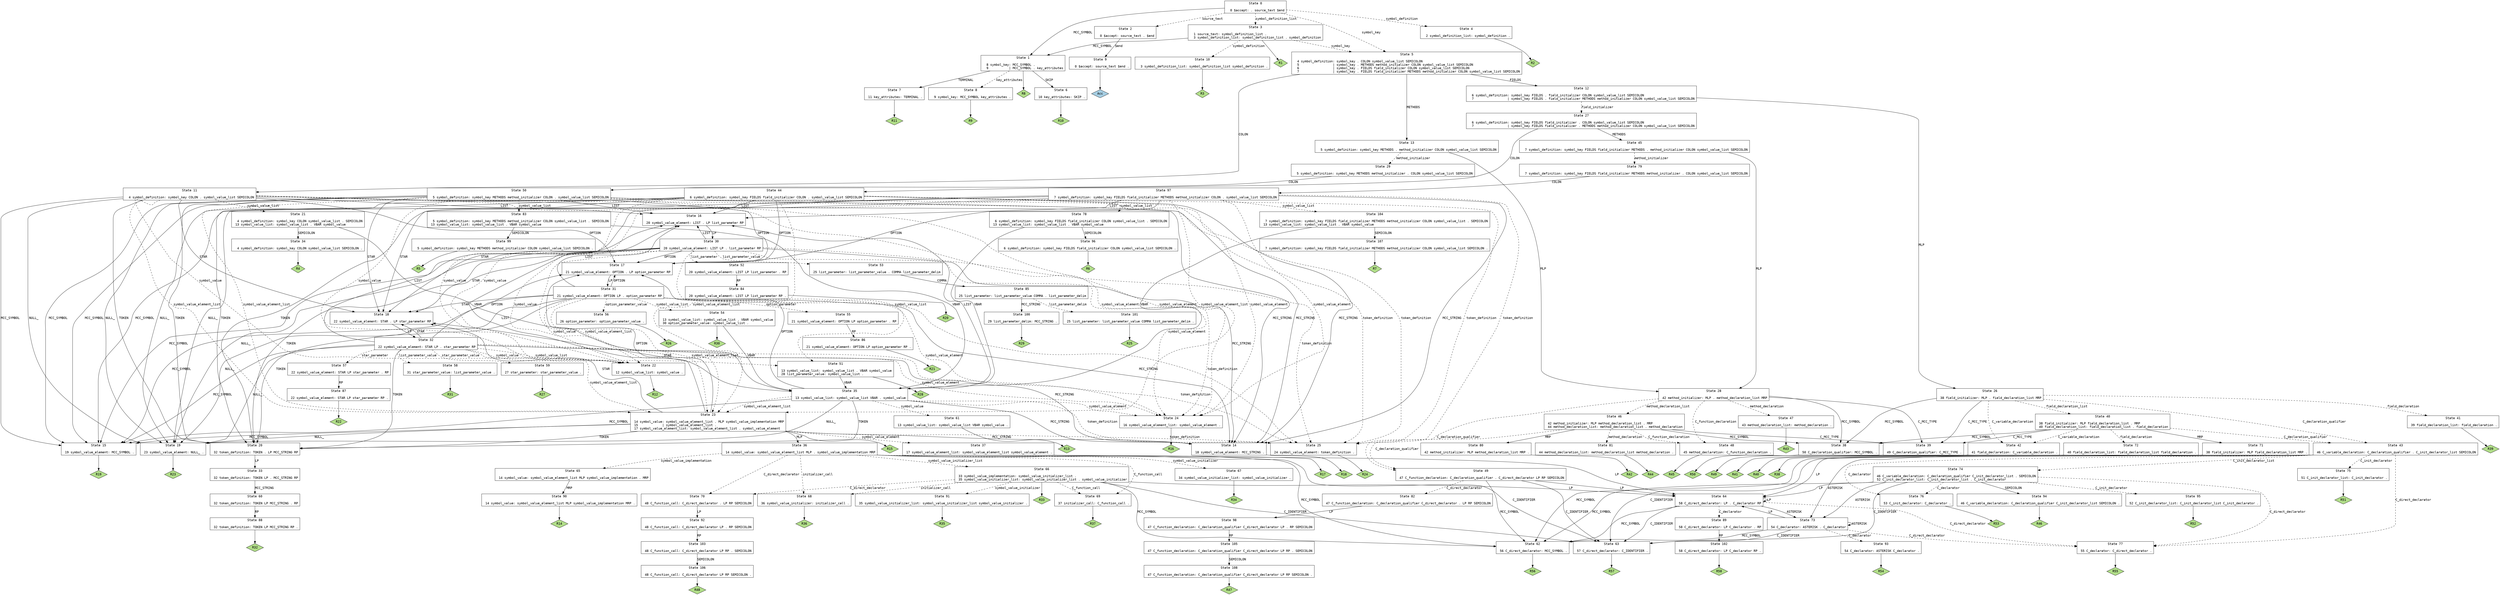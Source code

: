 // Generated by GNU Bison 3.5.1.
// Report bugs to <bug-bison@gnu.org>.
// Home page: <https://www.gnu.org/software/bison/>.

digraph "../metacc/mcc_parser.yy"
{
  node [fontname = courier, shape = box, colorscheme = paired6]
  edge [fontname = courier]

  0 [label="State 0\n\l  0 $accept: . source_text $end\l"]
  0 -> 1 [style=solid label="MCC_SYMBOL"]
  0 -> 2 [style=dashed label="source_text"]
  0 -> 3 [style=dashed label="symbol_definition_list"]
  0 -> 4 [style=dashed label="symbol_definition"]
  0 -> 5 [style=dashed label="symbol_key"]
  1 [label="State 1\n\l  8 symbol_key: MCC_SYMBOL .\l  9           | MCC_SYMBOL . key_attributes\l"]
  1 -> 6 [style=solid label="SKIP"]
  1 -> 7 [style=solid label="TERMINAL"]
  1 -> 8 [style=dashed label="key_attributes"]
  1 -> "1R8" [style=solid]
 "1R8" [label="R8", fillcolor=3, shape=diamond, style=filled]
  2 [label="State 2\n\l  0 $accept: source_text . $end\l"]
  2 -> 9 [style=solid label="$end"]
  3 [label="State 3\n\l  1 source_text: symbol_definition_list .\l  3 symbol_definition_list: symbol_definition_list . symbol_definition\l"]
  3 -> 1 [style=solid label="MCC_SYMBOL"]
  3 -> 10 [style=dashed label="symbol_definition"]
  3 -> 5 [style=dashed label="symbol_key"]
  3 -> "3R1" [style=solid]
 "3R1" [label="R1", fillcolor=3, shape=diamond, style=filled]
  4 [label="State 4\n\l  2 symbol_definition_list: symbol_definition .\l"]
  4 -> "4R2" [style=solid]
 "4R2" [label="R2", fillcolor=3, shape=diamond, style=filled]
  5 [label="State 5\n\l  4 symbol_definition: symbol_key . COLON symbol_value_list SEMICOLON\l  5                  | symbol_key . METHODS method_initializer COLON symbol_value_list SEMICOLON\l  6                  | symbol_key . FIELDS field_initializer COLON symbol_value_list SEMICOLON\l  7                  | symbol_key . FIELDS field_initializer METHODS method_initializer COLON symbol_value_list SEMICOLON\l"]
  5 -> 11 [style=solid label="COLON"]
  5 -> 12 [style=solid label="FIELDS"]
  5 -> 13 [style=solid label="METHODS"]
  6 [label="State 6\n\l 10 key_attributes: SKIP .\l"]
  6 -> "6R10" [style=solid]
 "6R10" [label="R10", fillcolor=3, shape=diamond, style=filled]
  7 [label="State 7\n\l 11 key_attributes: TERMINAL .\l"]
  7 -> "7R11" [style=solid]
 "7R11" [label="R11", fillcolor=3, shape=diamond, style=filled]
  8 [label="State 8\n\l  9 symbol_key: MCC_SYMBOL key_attributes .\l"]
  8 -> "8R9" [style=solid]
 "8R9" [label="R9", fillcolor=3, shape=diamond, style=filled]
  9 [label="State 9\n\l  0 $accept: source_text $end .\l"]
  9 -> "9R0" [style=solid]
 "9R0" [label="Acc", fillcolor=1, shape=diamond, style=filled]
  10 [label="State 10\n\l  3 symbol_definition_list: symbol_definition_list symbol_definition .\l"]
  10 -> "10R3" [style=solid]
 "10R3" [label="R3", fillcolor=3, shape=diamond, style=filled]
  11 [label="State 11\n\l  4 symbol_definition: symbol_key COLON . symbol_value_list SEMICOLON\l"]
  11 -> 14 [style=solid label="MCC_STRING"]
  11 -> 15 [style=solid label="MCC_SYMBOL"]
  11 -> 16 [style=solid label="LIST"]
  11 -> 17 [style=solid label="OPTION"]
  11 -> 18 [style=solid label="STAR"]
  11 -> 19 [style=solid label="NULL_"]
  11 -> 20 [style=solid label="TOKEN"]
  11 -> 21 [style=dashed label="symbol_value_list"]
  11 -> 22 [style=dashed label="symbol_value"]
  11 -> 23 [style=dashed label="symbol_value_element_list"]
  11 -> 24 [style=dashed label="symbol_value_element"]
  11 -> 25 [style=dashed label="token_definition"]
  12 [label="State 12\n\l  6 symbol_definition: symbol_key FIELDS . field_initializer COLON symbol_value_list SEMICOLON\l  7                  | symbol_key FIELDS . field_initializer METHODS method_initializer COLON symbol_value_list SEMICOLON\l"]
  12 -> 26 [style=solid label="MLP"]
  12 -> 27 [style=dashed label="field_initializer"]
  13 [label="State 13\n\l  5 symbol_definition: symbol_key METHODS . method_initializer COLON symbol_value_list SEMICOLON\l"]
  13 -> 28 [style=solid label="MLP"]
  13 -> 29 [style=dashed label="method_initializer"]
  14 [label="State 14\n\l 18 symbol_value_element: MCC_STRING .\l"]
  14 -> "14R18" [style=solid]
 "14R18" [label="R18", fillcolor=3, shape=diamond, style=filled]
  15 [label="State 15\n\l 19 symbol_value_element: MCC_SYMBOL .\l"]
  15 -> "15R19" [style=solid]
 "15R19" [label="R19", fillcolor=3, shape=diamond, style=filled]
  16 [label="State 16\n\l 20 symbol_value_element: LIST . LP list_parameter RP\l"]
  16 -> 30 [style=solid label="LP"]
  17 [label="State 17\n\l 21 symbol_value_element: OPTION . LP option_parameter RP\l"]
  17 -> 31 [style=solid label="LP"]
  18 [label="State 18\n\l 22 symbol_value_element: STAR . LP star_parameter RP\l"]
  18 -> 32 [style=solid label="LP"]
  19 [label="State 19\n\l 23 symbol_value_element: NULL_ .\l"]
  19 -> "19R23" [style=solid]
 "19R23" [label="R23", fillcolor=3, shape=diamond, style=filled]
  20 [label="State 20\n\l 32 token_definition: TOKEN . LP MCC_STRING RP\l"]
  20 -> 33 [style=solid label="LP"]
  21 [label="State 21\n\l  4 symbol_definition: symbol_key COLON symbol_value_list . SEMICOLON\l 13 symbol_value_list: symbol_value_list . VBAR symbol_value\l"]
  21 -> 34 [style=solid label="SEMICOLON"]
  21 -> 35 [style=solid label="VBAR"]
  22 [label="State 22\n\l 12 symbol_value_list: symbol_value .\l"]
  22 -> "22R12" [style=solid]
 "22R12" [label="R12", fillcolor=3, shape=diamond, style=filled]
  23 [label="State 23\n\l 14 symbol_value: symbol_value_element_list . MLP symbol_value_implementation MRP\l 15             | symbol_value_element_list .\l 17 symbol_value_element_list: symbol_value_element_list . symbol_value_element\l"]
  23 -> 14 [style=solid label="MCC_STRING"]
  23 -> 15 [style=solid label="MCC_SYMBOL"]
  23 -> 36 [style=solid label="MLP"]
  23 -> 16 [style=solid label="LIST"]
  23 -> 17 [style=solid label="OPTION"]
  23 -> 18 [style=solid label="STAR"]
  23 -> 19 [style=solid label="NULL_"]
  23 -> 20 [style=solid label="TOKEN"]
  23 -> 37 [style=dashed label="symbol_value_element"]
  23 -> 25 [style=dashed label="token_definition"]
  23 -> "23R15" [style=solid]
 "23R15" [label="R15", fillcolor=3, shape=diamond, style=filled]
  24 [label="State 24\n\l 16 symbol_value_element_list: symbol_value_element .\l"]
  24 -> "24R16" [style=solid]
 "24R16" [label="R16", fillcolor=3, shape=diamond, style=filled]
  25 [label="State 25\n\l 24 symbol_value_element: token_definition .\l"]
  25 -> "25R24" [style=solid]
 "25R24" [label="R24", fillcolor=3, shape=diamond, style=filled]
  26 [label="State 26\n\l 38 field_initializer: MLP . field_declaration_list MRP\l"]
  26 -> 38 [style=solid label="MCC_SYMBOL"]
  26 -> 39 [style=solid label="C_MCC_TYPE"]
  26 -> 40 [style=dashed label="field_declaration_list"]
  26 -> 41 [style=dashed label="field_declaration"]
  26 -> 42 [style=dashed label="C_variable_declaration"]
  26 -> 43 [style=dashed label="C_declaration_qualifier"]
  27 [label="State 27\n\l  6 symbol_definition: symbol_key FIELDS field_initializer . COLON symbol_value_list SEMICOLON\l  7                  | symbol_key FIELDS field_initializer . METHODS method_initializer COLON symbol_value_list SEMICOLON\l"]
  27 -> 44 [style=solid label="COLON"]
  27 -> 45 [style=solid label="METHODS"]
  28 [label="State 28\n\l 42 method_initializer: MLP . method_declaration_list MRP\l"]
  28 -> 38 [style=solid label="MCC_SYMBOL"]
  28 -> 39 [style=solid label="C_MCC_TYPE"]
  28 -> 46 [style=dashed label="method_declaration_list"]
  28 -> 47 [style=dashed label="method_declaration"]
  28 -> 48 [style=dashed label="C_function_declaration"]
  28 -> 49 [style=dashed label="C_declaration_qualifier"]
  29 [label="State 29\n\l  5 symbol_definition: symbol_key METHODS method_initializer . COLON symbol_value_list SEMICOLON\l"]
  29 -> 50 [style=solid label="COLON"]
  30 [label="State 30\n\l 20 symbol_value_element: LIST LP . list_parameter RP\l"]
  30 -> 14 [style=solid label="MCC_STRING"]
  30 -> 15 [style=solid label="MCC_SYMBOL"]
  30 -> 16 [style=solid label="LIST"]
  30 -> 17 [style=solid label="OPTION"]
  30 -> 18 [style=solid label="STAR"]
  30 -> 19 [style=solid label="NULL_"]
  30 -> 20 [style=solid label="TOKEN"]
  30 -> 51 [style=dashed label="symbol_value_list"]
  30 -> 22 [style=dashed label="symbol_value"]
  30 -> 23 [style=dashed label="symbol_value_element_list"]
  30 -> 24 [style=dashed label="symbol_value_element"]
  30 -> 52 [style=dashed label="list_parameter"]
  30 -> 53 [style=dashed label="list_parameter_value"]
  30 -> 25 [style=dashed label="token_definition"]
  31 [label="State 31\n\l 21 symbol_value_element: OPTION LP . option_parameter RP\l"]
  31 -> 14 [style=solid label="MCC_STRING"]
  31 -> 15 [style=solid label="MCC_SYMBOL"]
  31 -> 16 [style=solid label="LIST"]
  31 -> 17 [style=solid label="OPTION"]
  31 -> 18 [style=solid label="STAR"]
  31 -> 19 [style=solid label="NULL_"]
  31 -> 20 [style=solid label="TOKEN"]
  31 -> 54 [style=dashed label="symbol_value_list"]
  31 -> 22 [style=dashed label="symbol_value"]
  31 -> 23 [style=dashed label="symbol_value_element_list"]
  31 -> 24 [style=dashed label="symbol_value_element"]
  31 -> 55 [style=dashed label="option_parameter"]
  31 -> 56 [style=dashed label="option_parameter_value"]
  31 -> 25 [style=dashed label="token_definition"]
  32 [label="State 32\n\l 22 symbol_value_element: STAR LP . star_parameter RP\l"]
  32 -> 14 [style=solid label="MCC_STRING"]
  32 -> 15 [style=solid label="MCC_SYMBOL"]
  32 -> 16 [style=solid label="LIST"]
  32 -> 17 [style=solid label="OPTION"]
  32 -> 18 [style=solid label="STAR"]
  32 -> 19 [style=solid label="NULL_"]
  32 -> 20 [style=solid label="TOKEN"]
  32 -> 51 [style=dashed label="symbol_value_list"]
  32 -> 22 [style=dashed label="symbol_value"]
  32 -> 23 [style=dashed label="symbol_value_element_list"]
  32 -> 24 [style=dashed label="symbol_value_element"]
  32 -> 57 [style=dashed label="star_parameter"]
  32 -> 58 [style=dashed label="list_parameter_value"]
  32 -> 59 [style=dashed label="star_parameter_value"]
  32 -> 25 [style=dashed label="token_definition"]
  33 [label="State 33\n\l 32 token_definition: TOKEN LP . MCC_STRING RP\l"]
  33 -> 60 [style=solid label="MCC_STRING"]
  34 [label="State 34\n\l  4 symbol_definition: symbol_key COLON symbol_value_list SEMICOLON .\l"]
  34 -> "34R4" [style=solid]
 "34R4" [label="R4", fillcolor=3, shape=diamond, style=filled]
  35 [label="State 35\n\l 13 symbol_value_list: symbol_value_list VBAR . symbol_value\l"]
  35 -> 14 [style=solid label="MCC_STRING"]
  35 -> 15 [style=solid label="MCC_SYMBOL"]
  35 -> 16 [style=solid label="LIST"]
  35 -> 17 [style=solid label="OPTION"]
  35 -> 18 [style=solid label="STAR"]
  35 -> 19 [style=solid label="NULL_"]
  35 -> 20 [style=solid label="TOKEN"]
  35 -> 61 [style=dashed label="symbol_value"]
  35 -> 23 [style=dashed label="symbol_value_element_list"]
  35 -> 24 [style=dashed label="symbol_value_element"]
  35 -> 25 [style=dashed label="token_definition"]
  36 [label="State 36\n\l 14 symbol_value: symbol_value_element_list MLP . symbol_value_implementation MRP\l"]
  36 -> 62 [style=solid label="MCC_SYMBOL"]
  36 -> 63 [style=solid label="C_IDENTIFIER"]
  36 -> 64 [style=solid label="LP"]
  36 -> 65 [style=dashed label="symbol_value_implementation"]
  36 -> 66 [style=dashed label="symbol_value_initializer_list"]
  36 -> 67 [style=dashed label="symbol_value_initializer"]
  36 -> 68 [style=dashed label="initializer_call"]
  36 -> 69 [style=dashed label="C_function_call"]
  36 -> 70 [style=dashed label="C_direct_declarator"]
  37 [label="State 37\n\l 17 symbol_value_element_list: symbol_value_element_list symbol_value_element .\l"]
  37 -> "37R17" [style=solid]
 "37R17" [label="R17", fillcolor=3, shape=diamond, style=filled]
  38 [label="State 38\n\l 50 C_declaration_qualifier: MCC_SYMBOL .\l"]
  38 -> "38R50" [style=solid]
 "38R50" [label="R50", fillcolor=3, shape=diamond, style=filled]
  39 [label="State 39\n\l 49 C_declaration_qualifier: C_MCC_TYPE .\l"]
  39 -> "39R49" [style=solid]
 "39R49" [label="R49", fillcolor=3, shape=diamond, style=filled]
  40 [label="State 40\n\l 38 field_initializer: MLP field_declaration_list . MRP\l 40 field_declaration_list: field_declaration_list . field_declaration\l"]
  40 -> 38 [style=solid label="MCC_SYMBOL"]
  40 -> 39 [style=solid label="C_MCC_TYPE"]
  40 -> 71 [style=solid label="MRP"]
  40 -> 72 [style=dashed label="field_declaration"]
  40 -> 42 [style=dashed label="C_variable_declaration"]
  40 -> 43 [style=dashed label="C_declaration_qualifier"]
  41 [label="State 41\n\l 39 field_declaration_list: field_declaration .\l"]
  41 -> "41R39" [style=solid]
 "41R39" [label="R39", fillcolor=3, shape=diamond, style=filled]
  42 [label="State 42\n\l 41 field_declaration: C_variable_declaration .\l"]
  42 -> "42R41" [style=solid]
 "42R41" [label="R41", fillcolor=3, shape=diamond, style=filled]
  43 [label="State 43\n\l 46 C_variable_declaration: C_declaration_qualifier . C_init_declarator_list SEMICOLON\l"]
  43 -> 62 [style=solid label="MCC_SYMBOL"]
  43 -> 63 [style=solid label="C_IDENTIFIER"]
  43 -> 64 [style=solid label="LP"]
  43 -> 73 [style=solid label="ASTERISK"]
  43 -> 74 [style=dashed label="C_init_declarator_list"]
  43 -> 75 [style=dashed label="C_init_declarator"]
  43 -> 76 [style=dashed label="C_declarator"]
  43 -> 77 [style=dashed label="C_direct_declarator"]
  44 [label="State 44\n\l  6 symbol_definition: symbol_key FIELDS field_initializer COLON . symbol_value_list SEMICOLON\l"]
  44 -> 14 [style=solid label="MCC_STRING"]
  44 -> 15 [style=solid label="MCC_SYMBOL"]
  44 -> 16 [style=solid label="LIST"]
  44 -> 17 [style=solid label="OPTION"]
  44 -> 18 [style=solid label="STAR"]
  44 -> 19 [style=solid label="NULL_"]
  44 -> 20 [style=solid label="TOKEN"]
  44 -> 78 [style=dashed label="symbol_value_list"]
  44 -> 22 [style=dashed label="symbol_value"]
  44 -> 23 [style=dashed label="symbol_value_element_list"]
  44 -> 24 [style=dashed label="symbol_value_element"]
  44 -> 25 [style=dashed label="token_definition"]
  45 [label="State 45\n\l  7 symbol_definition: symbol_key FIELDS field_initializer METHODS . method_initializer COLON symbol_value_list SEMICOLON\l"]
  45 -> 28 [style=solid label="MLP"]
  45 -> 79 [style=dashed label="method_initializer"]
  46 [label="State 46\n\l 42 method_initializer: MLP method_declaration_list . MRP\l 44 method_declaration_list: method_declaration_list . method_declaration\l"]
  46 -> 38 [style=solid label="MCC_SYMBOL"]
  46 -> 39 [style=solid label="C_MCC_TYPE"]
  46 -> 80 [style=solid label="MRP"]
  46 -> 81 [style=dashed label="method_declaration"]
  46 -> 48 [style=dashed label="C_function_declaration"]
  46 -> 49 [style=dashed label="C_declaration_qualifier"]
  47 [label="State 47\n\l 43 method_declaration_list: method_declaration .\l"]
  47 -> "47R43" [style=solid]
 "47R43" [label="R43", fillcolor=3, shape=diamond, style=filled]
  48 [label="State 48\n\l 45 method_declaration: C_function_declaration .\l"]
  48 -> "48R45" [style=solid]
 "48R45" [label="R45", fillcolor=3, shape=diamond, style=filled]
  49 [label="State 49\n\l 47 C_function_declaration: C_declaration_qualifier . C_direct_declarator LP RP SEMICOLON\l"]
  49 -> 62 [style=solid label="MCC_SYMBOL"]
  49 -> 63 [style=solid label="C_IDENTIFIER"]
  49 -> 64 [style=solid label="LP"]
  49 -> 82 [style=dashed label="C_direct_declarator"]
  50 [label="State 50\n\l  5 symbol_definition: symbol_key METHODS method_initializer COLON . symbol_value_list SEMICOLON\l"]
  50 -> 14 [style=solid label="MCC_STRING"]
  50 -> 15 [style=solid label="MCC_SYMBOL"]
  50 -> 16 [style=solid label="LIST"]
  50 -> 17 [style=solid label="OPTION"]
  50 -> 18 [style=solid label="STAR"]
  50 -> 19 [style=solid label="NULL_"]
  50 -> 20 [style=solid label="TOKEN"]
  50 -> 83 [style=dashed label="symbol_value_list"]
  50 -> 22 [style=dashed label="symbol_value"]
  50 -> 23 [style=dashed label="symbol_value_element_list"]
  50 -> 24 [style=dashed label="symbol_value_element"]
  50 -> 25 [style=dashed label="token_definition"]
  51 [label="State 51\n\l 13 symbol_value_list: symbol_value_list . VBAR symbol_value\l 28 list_parameter_value: symbol_value_list .\l"]
  51 -> 35 [style=solid label="VBAR"]
  51 -> "51R28" [style=solid]
 "51R28" [label="R28", fillcolor=3, shape=diamond, style=filled]
  52 [label="State 52\n\l 20 symbol_value_element: LIST LP list_parameter . RP\l"]
  52 -> 84 [style=solid label="RP"]
  53 [label="State 53\n\l 25 list_parameter: list_parameter_value . COMMA list_parameter_delim\l"]
  53 -> 85 [style=solid label="COMMA"]
  54 [label="State 54\n\l 13 symbol_value_list: symbol_value_list . VBAR symbol_value\l 30 option_parameter_value: symbol_value_list .\l"]
  54 -> 35 [style=solid label="VBAR"]
  54 -> "54R30" [style=solid]
 "54R30" [label="R30", fillcolor=3, shape=diamond, style=filled]
  55 [label="State 55\n\l 21 symbol_value_element: OPTION LP option_parameter . RP\l"]
  55 -> 86 [style=solid label="RP"]
  56 [label="State 56\n\l 26 option_parameter: option_parameter_value .\l"]
  56 -> "56R26" [style=solid]
 "56R26" [label="R26", fillcolor=3, shape=diamond, style=filled]
  57 [label="State 57\n\l 22 symbol_value_element: STAR LP star_parameter . RP\l"]
  57 -> 87 [style=solid label="RP"]
  58 [label="State 58\n\l 31 star_parameter_value: list_parameter_value .\l"]
  58 -> "58R31" [style=solid]
 "58R31" [label="R31", fillcolor=3, shape=diamond, style=filled]
  59 [label="State 59\n\l 27 star_parameter: star_parameter_value .\l"]
  59 -> "59R27" [style=solid]
 "59R27" [label="R27", fillcolor=3, shape=diamond, style=filled]
  60 [label="State 60\n\l 32 token_definition: TOKEN LP MCC_STRING . RP\l"]
  60 -> 88 [style=solid label="RP"]
  61 [label="State 61\n\l 13 symbol_value_list: symbol_value_list VBAR symbol_value .\l"]
  61 -> "61R13" [style=solid]
 "61R13" [label="R13", fillcolor=3, shape=diamond, style=filled]
  62 [label="State 62\n\l 56 C_direct_declarator: MCC_SYMBOL .\l"]
  62 -> "62R56" [style=solid]
 "62R56" [label="R56", fillcolor=3, shape=diamond, style=filled]
  63 [label="State 63\n\l 57 C_direct_declarator: C_IDENTIFIER .\l"]
  63 -> "63R57" [style=solid]
 "63R57" [label="R57", fillcolor=3, shape=diamond, style=filled]
  64 [label="State 64\n\l 58 C_direct_declarator: LP . C_declarator RP\l"]
  64 -> 62 [style=solid label="MCC_SYMBOL"]
  64 -> 63 [style=solid label="C_IDENTIFIER"]
  64 -> 64 [style=solid label="LP"]
  64 -> 73 [style=solid label="ASTERISK"]
  64 -> 89 [style=dashed label="C_declarator"]
  64 -> 77 [style=dashed label="C_direct_declarator"]
  65 [label="State 65\n\l 14 symbol_value: symbol_value_element_list MLP symbol_value_implementation . MRP\l"]
  65 -> 90 [style=solid label="MRP"]
  66 [label="State 66\n\l 33 symbol_value_implementation: symbol_value_initializer_list .\l 35 symbol_value_initializer_list: symbol_value_initializer_list . symbol_value_initializer\l"]
  66 -> 62 [style=solid label="MCC_SYMBOL"]
  66 -> 63 [style=solid label="C_IDENTIFIER"]
  66 -> 64 [style=solid label="LP"]
  66 -> 91 [style=dashed label="symbol_value_initializer"]
  66 -> 68 [style=dashed label="initializer_call"]
  66 -> 69 [style=dashed label="C_function_call"]
  66 -> 70 [style=dashed label="C_direct_declarator"]
  66 -> "66R33" [style=solid]
 "66R33" [label="R33", fillcolor=3, shape=diamond, style=filled]
  67 [label="State 67\n\l 34 symbol_value_initializer_list: symbol_value_initializer .\l"]
  67 -> "67R34" [style=solid]
 "67R34" [label="R34", fillcolor=3, shape=diamond, style=filled]
  68 [label="State 68\n\l 36 symbol_value_initializer: initializer_call .\l"]
  68 -> "68R36" [style=solid]
 "68R36" [label="R36", fillcolor=3, shape=diamond, style=filled]
  69 [label="State 69\n\l 37 initializer_call: C_function_call .\l"]
  69 -> "69R37" [style=solid]
 "69R37" [label="R37", fillcolor=3, shape=diamond, style=filled]
  70 [label="State 70\n\l 48 C_function_call: C_direct_declarator . LP RP SEMICOLON\l"]
  70 -> 92 [style=solid label="LP"]
  71 [label="State 71\n\l 38 field_initializer: MLP field_declaration_list MRP .\l"]
  71 -> "71R38" [style=solid]
 "71R38" [label="R38", fillcolor=3, shape=diamond, style=filled]
  72 [label="State 72\n\l 40 field_declaration_list: field_declaration_list field_declaration .\l"]
  72 -> "72R40" [style=solid]
 "72R40" [label="R40", fillcolor=3, shape=diamond, style=filled]
  73 [label="State 73\n\l 54 C_declarator: ASTERISK . C_declarator\l"]
  73 -> 62 [style=solid label="MCC_SYMBOL"]
  73 -> 63 [style=solid label="C_IDENTIFIER"]
  73 -> 64 [style=solid label="LP"]
  73 -> 73 [style=solid label="ASTERISK"]
  73 -> 93 [style=dashed label="C_declarator"]
  73 -> 77 [style=dashed label="C_direct_declarator"]
  74 [label="State 74\n\l 46 C_variable_declaration: C_declaration_qualifier C_init_declarator_list . SEMICOLON\l 52 C_init_declarator_list: C_init_declarator_list . C_init_declarator\l"]
  74 -> 94 [style=solid label="SEMICOLON"]
  74 -> 62 [style=solid label="MCC_SYMBOL"]
  74 -> 63 [style=solid label="C_IDENTIFIER"]
  74 -> 64 [style=solid label="LP"]
  74 -> 73 [style=solid label="ASTERISK"]
  74 -> 95 [style=dashed label="C_init_declarator"]
  74 -> 76 [style=dashed label="C_declarator"]
  74 -> 77 [style=dashed label="C_direct_declarator"]
  75 [label="State 75\n\l 51 C_init_declarator_list: C_init_declarator .\l"]
  75 -> "75R51" [style=solid]
 "75R51" [label="R51", fillcolor=3, shape=diamond, style=filled]
  76 [label="State 76\n\l 53 C_init_declarator: C_declarator .\l"]
  76 -> "76R53" [style=solid]
 "76R53" [label="R53", fillcolor=3, shape=diamond, style=filled]
  77 [label="State 77\n\l 55 C_declarator: C_direct_declarator .\l"]
  77 -> "77R55" [style=solid]
 "77R55" [label="R55", fillcolor=3, shape=diamond, style=filled]
  78 [label="State 78\n\l  6 symbol_definition: symbol_key FIELDS field_initializer COLON symbol_value_list . SEMICOLON\l 13 symbol_value_list: symbol_value_list . VBAR symbol_value\l"]
  78 -> 96 [style=solid label="SEMICOLON"]
  78 -> 35 [style=solid label="VBAR"]
  79 [label="State 79\n\l  7 symbol_definition: symbol_key FIELDS field_initializer METHODS method_initializer . COLON symbol_value_list SEMICOLON\l"]
  79 -> 97 [style=solid label="COLON"]
  80 [label="State 80\n\l 42 method_initializer: MLP method_declaration_list MRP .\l"]
  80 -> "80R42" [style=solid]
 "80R42" [label="R42", fillcolor=3, shape=diamond, style=filled]
  81 [label="State 81\n\l 44 method_declaration_list: method_declaration_list method_declaration .\l"]
  81 -> "81R44" [style=solid]
 "81R44" [label="R44", fillcolor=3, shape=diamond, style=filled]
  82 [label="State 82\n\l 47 C_function_declaration: C_declaration_qualifier C_direct_declarator . LP RP SEMICOLON\l"]
  82 -> 98 [style=solid label="LP"]
  83 [label="State 83\n\l  5 symbol_definition: symbol_key METHODS method_initializer COLON symbol_value_list . SEMICOLON\l 13 symbol_value_list: symbol_value_list . VBAR symbol_value\l"]
  83 -> 99 [style=solid label="SEMICOLON"]
  83 -> 35 [style=solid label="VBAR"]
  84 [label="State 84\n\l 20 symbol_value_element: LIST LP list_parameter RP .\l"]
  84 -> "84R20" [style=solid]
 "84R20" [label="R20", fillcolor=3, shape=diamond, style=filled]
  85 [label="State 85\n\l 25 list_parameter: list_parameter_value COMMA . list_parameter_delim\l"]
  85 -> 100 [style=solid label="MCC_STRING"]
  85 -> 101 [style=dashed label="list_parameter_delim"]
  86 [label="State 86\n\l 21 symbol_value_element: OPTION LP option_parameter RP .\l"]
  86 -> "86R21" [style=solid]
 "86R21" [label="R21", fillcolor=3, shape=diamond, style=filled]
  87 [label="State 87\n\l 22 symbol_value_element: STAR LP star_parameter RP .\l"]
  87 -> "87R22" [style=solid]
 "87R22" [label="R22", fillcolor=3, shape=diamond, style=filled]
  88 [label="State 88\n\l 32 token_definition: TOKEN LP MCC_STRING RP .\l"]
  88 -> "88R32" [style=solid]
 "88R32" [label="R32", fillcolor=3, shape=diamond, style=filled]
  89 [label="State 89\n\l 58 C_direct_declarator: LP C_declarator . RP\l"]
  89 -> 102 [style=solid label="RP"]
  90 [label="State 90\n\l 14 symbol_value: symbol_value_element_list MLP symbol_value_implementation MRP .\l"]
  90 -> "90R14" [style=solid]
 "90R14" [label="R14", fillcolor=3, shape=diamond, style=filled]
  91 [label="State 91\n\l 35 symbol_value_initializer_list: symbol_value_initializer_list symbol_value_initializer .\l"]
  91 -> "91R35" [style=solid]
 "91R35" [label="R35", fillcolor=3, shape=diamond, style=filled]
  92 [label="State 92\n\l 48 C_function_call: C_direct_declarator LP . RP SEMICOLON\l"]
  92 -> 103 [style=solid label="RP"]
  93 [label="State 93\n\l 54 C_declarator: ASTERISK C_declarator .\l"]
  93 -> "93R54" [style=solid]
 "93R54" [label="R54", fillcolor=3, shape=diamond, style=filled]
  94 [label="State 94\n\l 46 C_variable_declaration: C_declaration_qualifier C_init_declarator_list SEMICOLON .\l"]
  94 -> "94R46" [style=solid]
 "94R46" [label="R46", fillcolor=3, shape=diamond, style=filled]
  95 [label="State 95\n\l 52 C_init_declarator_list: C_init_declarator_list C_init_declarator .\l"]
  95 -> "95R52" [style=solid]
 "95R52" [label="R52", fillcolor=3, shape=diamond, style=filled]
  96 [label="State 96\n\l  6 symbol_definition: symbol_key FIELDS field_initializer COLON symbol_value_list SEMICOLON .\l"]
  96 -> "96R6" [style=solid]
 "96R6" [label="R6", fillcolor=3, shape=diamond, style=filled]
  97 [label="State 97\n\l  7 symbol_definition: symbol_key FIELDS field_initializer METHODS method_initializer COLON . symbol_value_list SEMICOLON\l"]
  97 -> 14 [style=solid label="MCC_STRING"]
  97 -> 15 [style=solid label="MCC_SYMBOL"]
  97 -> 16 [style=solid label="LIST"]
  97 -> 17 [style=solid label="OPTION"]
  97 -> 18 [style=solid label="STAR"]
  97 -> 19 [style=solid label="NULL_"]
  97 -> 20 [style=solid label="TOKEN"]
  97 -> 104 [style=dashed label="symbol_value_list"]
  97 -> 22 [style=dashed label="symbol_value"]
  97 -> 23 [style=dashed label="symbol_value_element_list"]
  97 -> 24 [style=dashed label="symbol_value_element"]
  97 -> 25 [style=dashed label="token_definition"]
  98 [label="State 98\n\l 47 C_function_declaration: C_declaration_qualifier C_direct_declarator LP . RP SEMICOLON\l"]
  98 -> 105 [style=solid label="RP"]
  99 [label="State 99\n\l  5 symbol_definition: symbol_key METHODS method_initializer COLON symbol_value_list SEMICOLON .\l"]
  99 -> "99R5" [style=solid]
 "99R5" [label="R5", fillcolor=3, shape=diamond, style=filled]
  100 [label="State 100\n\l 29 list_parameter_delim: MCC_STRING .\l"]
  100 -> "100R29" [style=solid]
 "100R29" [label="R29", fillcolor=3, shape=diamond, style=filled]
  101 [label="State 101\n\l 25 list_parameter: list_parameter_value COMMA list_parameter_delim .\l"]
  101 -> "101R25" [style=solid]
 "101R25" [label="R25", fillcolor=3, shape=diamond, style=filled]
  102 [label="State 102\n\l 58 C_direct_declarator: LP C_declarator RP .\l"]
  102 -> "102R58" [style=solid]
 "102R58" [label="R58", fillcolor=3, shape=diamond, style=filled]
  103 [label="State 103\n\l 48 C_function_call: C_direct_declarator LP RP . SEMICOLON\l"]
  103 -> 106 [style=solid label="SEMICOLON"]
  104 [label="State 104\n\l  7 symbol_definition: symbol_key FIELDS field_initializer METHODS method_initializer COLON symbol_value_list . SEMICOLON\l 13 symbol_value_list: symbol_value_list . VBAR symbol_value\l"]
  104 -> 107 [style=solid label="SEMICOLON"]
  104 -> 35 [style=solid label="VBAR"]
  105 [label="State 105\n\l 47 C_function_declaration: C_declaration_qualifier C_direct_declarator LP RP . SEMICOLON\l"]
  105 -> 108 [style=solid label="SEMICOLON"]
  106 [label="State 106\n\l 48 C_function_call: C_direct_declarator LP RP SEMICOLON .\l"]
  106 -> "106R48" [style=solid]
 "106R48" [label="R48", fillcolor=3, shape=diamond, style=filled]
  107 [label="State 107\n\l  7 symbol_definition: symbol_key FIELDS field_initializer METHODS method_initializer COLON symbol_value_list SEMICOLON .\l"]
  107 -> "107R7" [style=solid]
 "107R7" [label="R7", fillcolor=3, shape=diamond, style=filled]
  108 [label="State 108\n\l 47 C_function_declaration: C_declaration_qualifier C_direct_declarator LP RP SEMICOLON .\l"]
  108 -> "108R47" [style=solid]
 "108R47" [label="R47", fillcolor=3, shape=diamond, style=filled]
}
